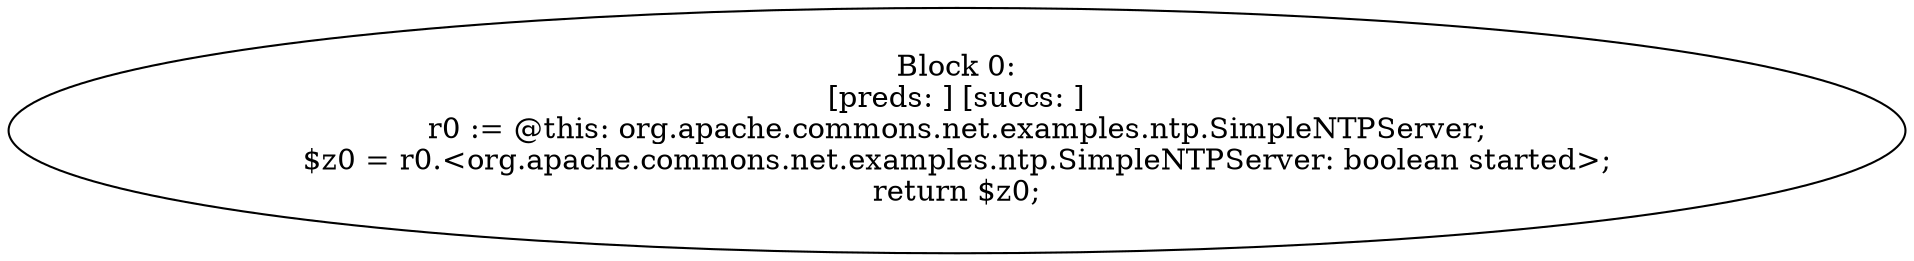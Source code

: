 digraph "unitGraph" {
    "Block 0:
[preds: ] [succs: ]
r0 := @this: org.apache.commons.net.examples.ntp.SimpleNTPServer;
$z0 = r0.<org.apache.commons.net.examples.ntp.SimpleNTPServer: boolean started>;
return $z0;
"
}
